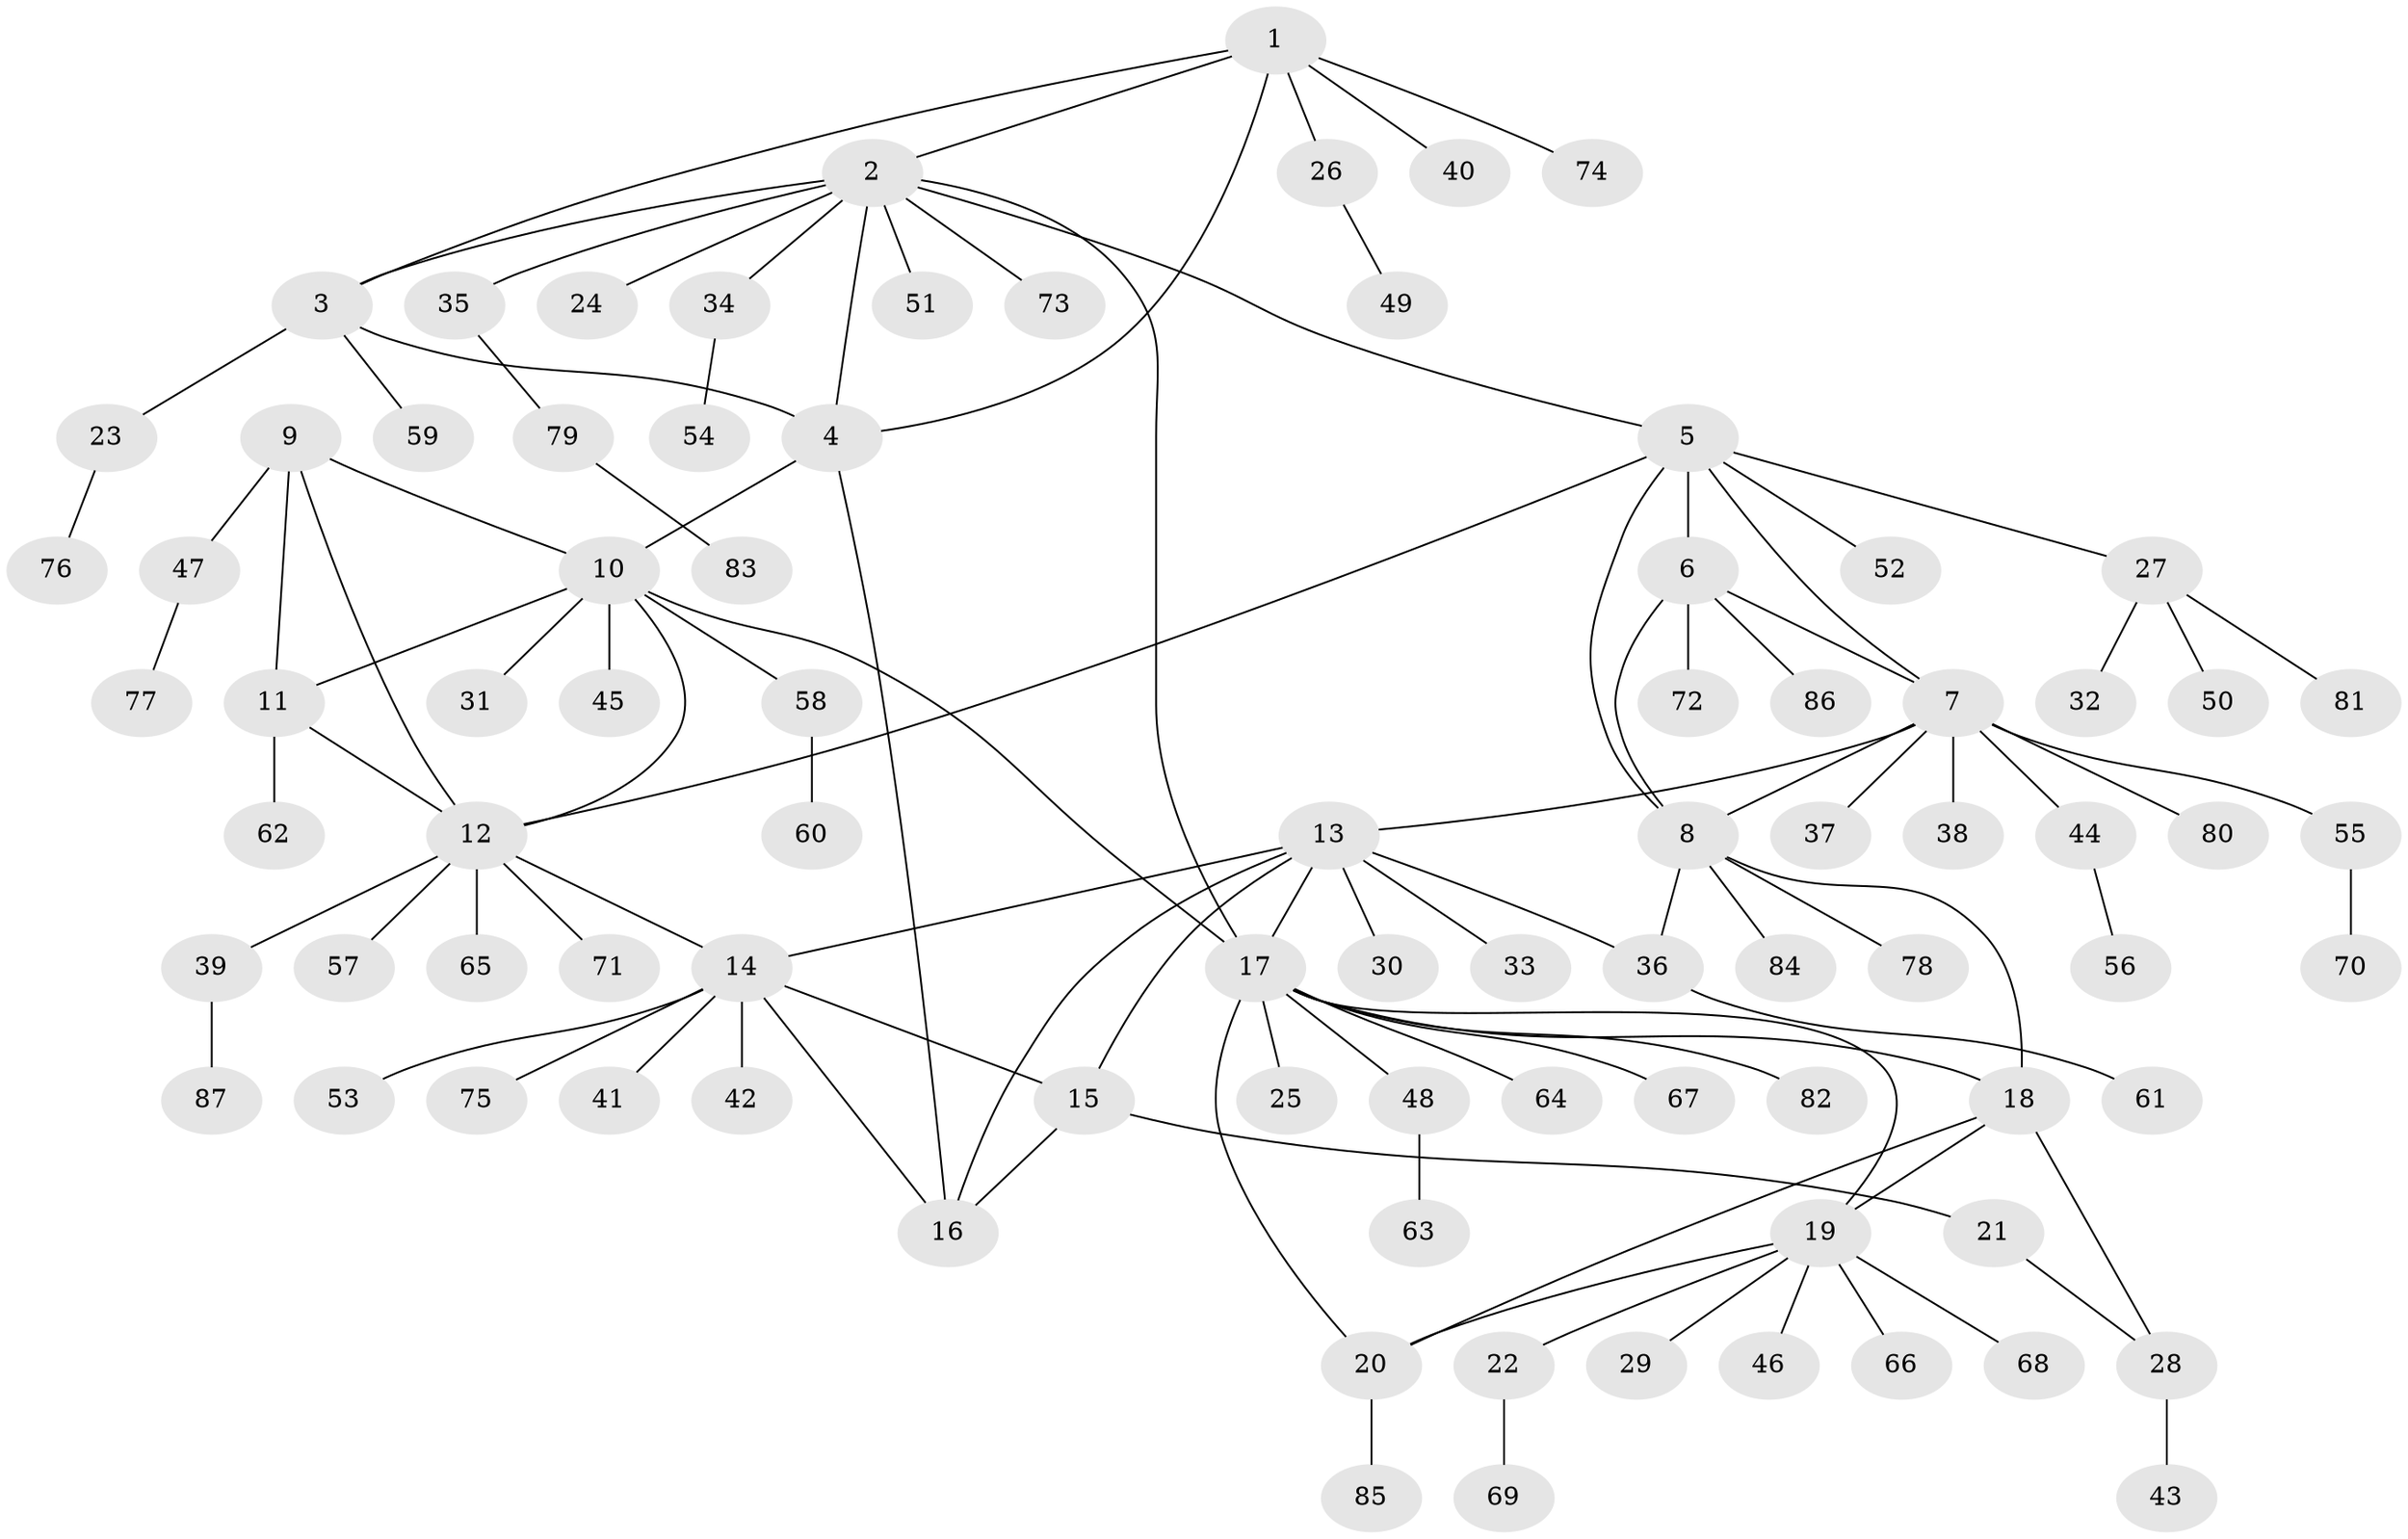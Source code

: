 // coarse degree distribution, {5: 0.05660377358490566, 9: 0.018867924528301886, 4: 0.09433962264150944, 6: 0.05660377358490566, 7: 0.05660377358490566, 3: 0.05660377358490566, 8: 0.018867924528301886, 10: 0.018867924528301886, 1: 0.5660377358490566, 2: 0.05660377358490566}
// Generated by graph-tools (version 1.1) at 2025/52/03/04/25 22:52:37]
// undirected, 87 vertices, 109 edges
graph export_dot {
  node [color=gray90,style=filled];
  1;
  2;
  3;
  4;
  5;
  6;
  7;
  8;
  9;
  10;
  11;
  12;
  13;
  14;
  15;
  16;
  17;
  18;
  19;
  20;
  21;
  22;
  23;
  24;
  25;
  26;
  27;
  28;
  29;
  30;
  31;
  32;
  33;
  34;
  35;
  36;
  37;
  38;
  39;
  40;
  41;
  42;
  43;
  44;
  45;
  46;
  47;
  48;
  49;
  50;
  51;
  52;
  53;
  54;
  55;
  56;
  57;
  58;
  59;
  60;
  61;
  62;
  63;
  64;
  65;
  66;
  67;
  68;
  69;
  70;
  71;
  72;
  73;
  74;
  75;
  76;
  77;
  78;
  79;
  80;
  81;
  82;
  83;
  84;
  85;
  86;
  87;
  1 -- 2;
  1 -- 3;
  1 -- 4;
  1 -- 26;
  1 -- 40;
  1 -- 74;
  2 -- 3;
  2 -- 4;
  2 -- 5;
  2 -- 17;
  2 -- 24;
  2 -- 34;
  2 -- 35;
  2 -- 51;
  2 -- 73;
  3 -- 4;
  3 -- 23;
  3 -- 59;
  4 -- 10;
  4 -- 16;
  5 -- 6;
  5 -- 7;
  5 -- 8;
  5 -- 12;
  5 -- 27;
  5 -- 52;
  6 -- 7;
  6 -- 8;
  6 -- 72;
  6 -- 86;
  7 -- 8;
  7 -- 13;
  7 -- 37;
  7 -- 38;
  7 -- 44;
  7 -- 55;
  7 -- 80;
  8 -- 18;
  8 -- 36;
  8 -- 78;
  8 -- 84;
  9 -- 10;
  9 -- 11;
  9 -- 12;
  9 -- 47;
  10 -- 11;
  10 -- 12;
  10 -- 17;
  10 -- 31;
  10 -- 45;
  10 -- 58;
  11 -- 12;
  11 -- 62;
  12 -- 14;
  12 -- 39;
  12 -- 57;
  12 -- 65;
  12 -- 71;
  13 -- 14;
  13 -- 15;
  13 -- 16;
  13 -- 17;
  13 -- 30;
  13 -- 33;
  13 -- 36;
  14 -- 15;
  14 -- 16;
  14 -- 41;
  14 -- 42;
  14 -- 53;
  14 -- 75;
  15 -- 16;
  15 -- 21;
  17 -- 18;
  17 -- 19;
  17 -- 20;
  17 -- 25;
  17 -- 48;
  17 -- 64;
  17 -- 67;
  17 -- 82;
  18 -- 19;
  18 -- 20;
  18 -- 28;
  19 -- 20;
  19 -- 22;
  19 -- 29;
  19 -- 46;
  19 -- 66;
  19 -- 68;
  20 -- 85;
  21 -- 28;
  22 -- 69;
  23 -- 76;
  26 -- 49;
  27 -- 32;
  27 -- 50;
  27 -- 81;
  28 -- 43;
  34 -- 54;
  35 -- 79;
  36 -- 61;
  39 -- 87;
  44 -- 56;
  47 -- 77;
  48 -- 63;
  55 -- 70;
  58 -- 60;
  79 -- 83;
}
